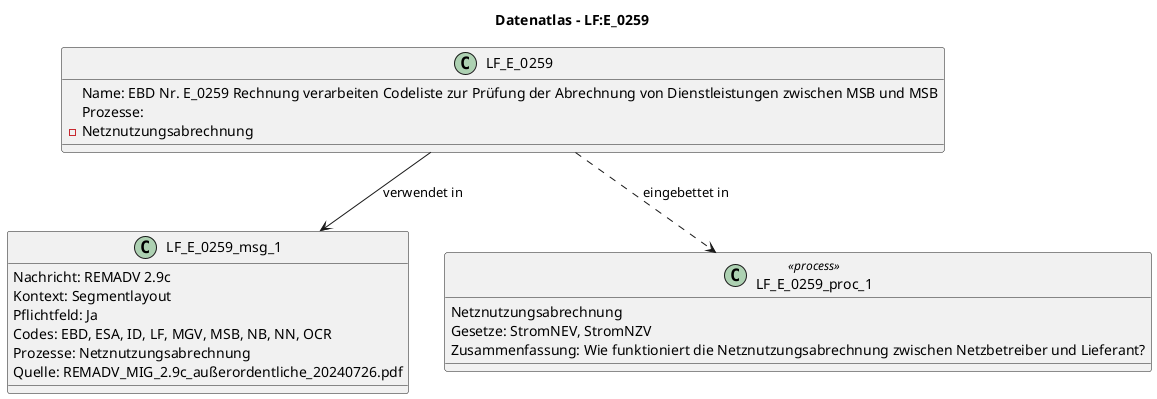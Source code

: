 @startuml
title Datenatlas – LF:E_0259
class LF_E_0259 {
  Name: EBD Nr. E_0259 Rechnung verarbeiten Codeliste zur Prüfung der Abrechnung von Dienstleistungen zwischen MSB und MSB
  Prozesse:
    - Netznutzungsabrechnung
}
class LF_E_0259_msg_1 {
  Nachricht: REMADV 2.9c
  Kontext: Segmentlayout
  Pflichtfeld: Ja
  Codes: EBD, ESA, ID, LF, MGV, MSB, NB, NN, OCR
  Prozesse: Netznutzungsabrechnung
  Quelle: REMADV_MIG_2.9c_außerordentliche_20240726.pdf
}
LF_E_0259 --> LF_E_0259_msg_1 : verwendet in
class LF_E_0259_proc_1 <<process>> {
  Netznutzungsabrechnung
  Gesetze: StromNEV, StromNZV
  Zusammenfassung: Wie funktioniert die Netznutzungsabrechnung zwischen Netzbetreiber und Lieferant?
}
LF_E_0259 ..> LF_E_0259_proc_1 : eingebettet in
@enduml